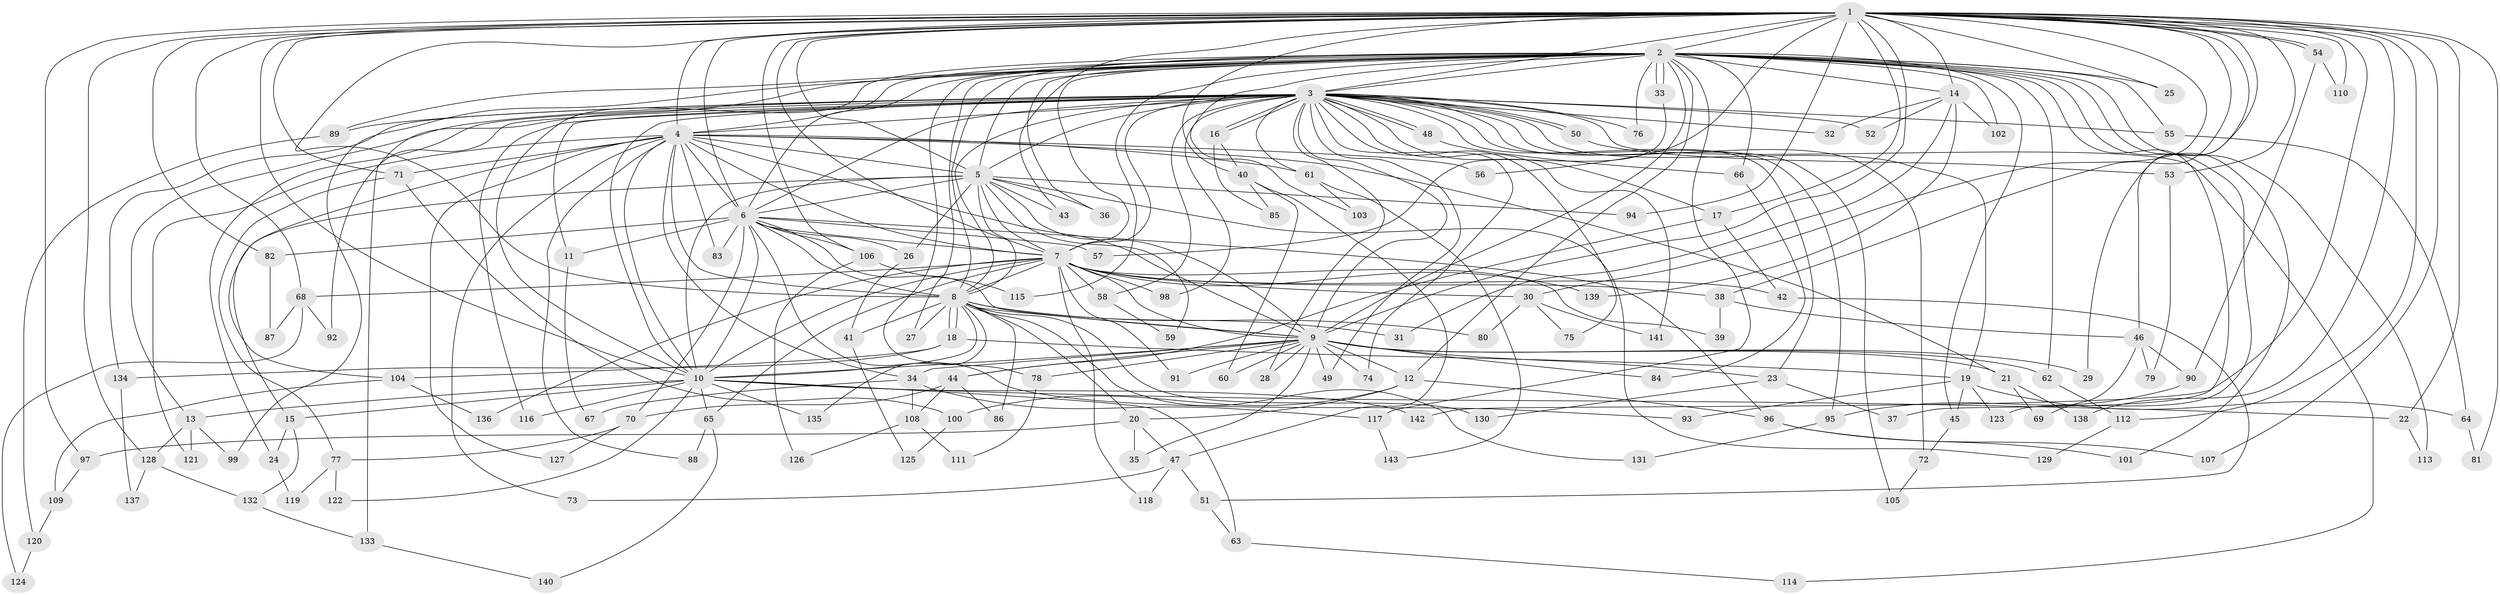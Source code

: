 // Generated by graph-tools (version 1.1) at 2025/01/03/09/25 03:01:23]
// undirected, 143 vertices, 311 edges
graph export_dot {
graph [start="1"]
  node [color=gray90,style=filled];
  1;
  2;
  3;
  4;
  5;
  6;
  7;
  8;
  9;
  10;
  11;
  12;
  13;
  14;
  15;
  16;
  17;
  18;
  19;
  20;
  21;
  22;
  23;
  24;
  25;
  26;
  27;
  28;
  29;
  30;
  31;
  32;
  33;
  34;
  35;
  36;
  37;
  38;
  39;
  40;
  41;
  42;
  43;
  44;
  45;
  46;
  47;
  48;
  49;
  50;
  51;
  52;
  53;
  54;
  55;
  56;
  57;
  58;
  59;
  60;
  61;
  62;
  63;
  64;
  65;
  66;
  67;
  68;
  69;
  70;
  71;
  72;
  73;
  74;
  75;
  76;
  77;
  78;
  79;
  80;
  81;
  82;
  83;
  84;
  85;
  86;
  87;
  88;
  89;
  90;
  91;
  92;
  93;
  94;
  95;
  96;
  97;
  98;
  99;
  100;
  101;
  102;
  103;
  104;
  105;
  106;
  107;
  108;
  109;
  110;
  111;
  112;
  113;
  114;
  115;
  116;
  117;
  118;
  119;
  120;
  121;
  122;
  123;
  124;
  125;
  126;
  127;
  128;
  129;
  130;
  131;
  132;
  133;
  134;
  135;
  136;
  137;
  138;
  139;
  140;
  141;
  142;
  143;
  1 -- 2;
  1 -- 3;
  1 -- 4;
  1 -- 5;
  1 -- 6;
  1 -- 7;
  1 -- 8;
  1 -- 9;
  1 -- 10;
  1 -- 14;
  1 -- 17;
  1 -- 22;
  1 -- 25;
  1 -- 29;
  1 -- 30;
  1 -- 38;
  1 -- 40;
  1 -- 43;
  1 -- 46;
  1 -- 53;
  1 -- 54;
  1 -- 54;
  1 -- 56;
  1 -- 68;
  1 -- 71;
  1 -- 81;
  1 -- 82;
  1 -- 94;
  1 -- 97;
  1 -- 106;
  1 -- 107;
  1 -- 110;
  1 -- 112;
  1 -- 128;
  1 -- 138;
  1 -- 142;
  2 -- 3;
  2 -- 4;
  2 -- 5;
  2 -- 6;
  2 -- 7;
  2 -- 8;
  2 -- 9;
  2 -- 10;
  2 -- 12;
  2 -- 14;
  2 -- 25;
  2 -- 27;
  2 -- 33;
  2 -- 33;
  2 -- 36;
  2 -- 37;
  2 -- 45;
  2 -- 55;
  2 -- 62;
  2 -- 66;
  2 -- 76;
  2 -- 78;
  2 -- 89;
  2 -- 99;
  2 -- 101;
  2 -- 102;
  2 -- 103;
  2 -- 113;
  2 -- 115;
  2 -- 117;
  2 -- 123;
  2 -- 133;
  3 -- 4;
  3 -- 5;
  3 -- 6;
  3 -- 7;
  3 -- 8;
  3 -- 9;
  3 -- 10;
  3 -- 11;
  3 -- 13;
  3 -- 16;
  3 -- 16;
  3 -- 17;
  3 -- 19;
  3 -- 23;
  3 -- 24;
  3 -- 28;
  3 -- 32;
  3 -- 48;
  3 -- 48;
  3 -- 49;
  3 -- 50;
  3 -- 50;
  3 -- 52;
  3 -- 55;
  3 -- 58;
  3 -- 61;
  3 -- 72;
  3 -- 74;
  3 -- 75;
  3 -- 76;
  3 -- 89;
  3 -- 92;
  3 -- 95;
  3 -- 98;
  3 -- 105;
  3 -- 114;
  3 -- 116;
  3 -- 134;
  3 -- 141;
  4 -- 5;
  4 -- 6;
  4 -- 7;
  4 -- 8;
  4 -- 9;
  4 -- 10;
  4 -- 21;
  4 -- 34;
  4 -- 56;
  4 -- 61;
  4 -- 71;
  4 -- 73;
  4 -- 83;
  4 -- 88;
  4 -- 104;
  4 -- 121;
  4 -- 127;
  5 -- 6;
  5 -- 7;
  5 -- 8;
  5 -- 9;
  5 -- 10;
  5 -- 15;
  5 -- 26;
  5 -- 36;
  5 -- 43;
  5 -- 59;
  5 -- 94;
  5 -- 129;
  6 -- 7;
  6 -- 8;
  6 -- 9;
  6 -- 10;
  6 -- 11;
  6 -- 26;
  6 -- 57;
  6 -- 70;
  6 -- 82;
  6 -- 83;
  6 -- 93;
  6 -- 96;
  6 -- 106;
  7 -- 8;
  7 -- 9;
  7 -- 10;
  7 -- 30;
  7 -- 38;
  7 -- 39;
  7 -- 42;
  7 -- 58;
  7 -- 65;
  7 -- 68;
  7 -- 91;
  7 -- 98;
  7 -- 118;
  7 -- 136;
  7 -- 139;
  8 -- 9;
  8 -- 10;
  8 -- 18;
  8 -- 18;
  8 -- 20;
  8 -- 27;
  8 -- 31;
  8 -- 41;
  8 -- 80;
  8 -- 86;
  8 -- 130;
  8 -- 131;
  8 -- 135;
  9 -- 10;
  9 -- 12;
  9 -- 21;
  9 -- 23;
  9 -- 28;
  9 -- 29;
  9 -- 34;
  9 -- 35;
  9 -- 44;
  9 -- 49;
  9 -- 60;
  9 -- 62;
  9 -- 74;
  9 -- 78;
  9 -- 84;
  9 -- 91;
  10 -- 13;
  10 -- 15;
  10 -- 22;
  10 -- 63;
  10 -- 65;
  10 -- 116;
  10 -- 122;
  10 -- 135;
  10 -- 142;
  11 -- 67;
  12 -- 20;
  12 -- 96;
  12 -- 100;
  13 -- 99;
  13 -- 121;
  13 -- 128;
  14 -- 31;
  14 -- 32;
  14 -- 52;
  14 -- 102;
  14 -- 139;
  15 -- 24;
  15 -- 132;
  16 -- 40;
  16 -- 85;
  17 -- 42;
  17 -- 44;
  18 -- 19;
  18 -- 104;
  18 -- 134;
  19 -- 45;
  19 -- 64;
  19 -- 93;
  19 -- 123;
  20 -- 35;
  20 -- 47;
  20 -- 97;
  21 -- 69;
  21 -- 138;
  22 -- 113;
  23 -- 37;
  23 -- 130;
  24 -- 119;
  26 -- 41;
  30 -- 75;
  30 -- 80;
  30 -- 141;
  33 -- 57;
  34 -- 67;
  34 -- 108;
  34 -- 117;
  38 -- 39;
  38 -- 46;
  40 -- 47;
  40 -- 60;
  40 -- 85;
  41 -- 125;
  42 -- 51;
  44 -- 70;
  44 -- 86;
  44 -- 108;
  45 -- 72;
  46 -- 69;
  46 -- 79;
  46 -- 90;
  47 -- 51;
  47 -- 73;
  47 -- 118;
  48 -- 66;
  50 -- 53;
  51 -- 63;
  53 -- 79;
  54 -- 90;
  54 -- 110;
  55 -- 64;
  58 -- 59;
  61 -- 103;
  61 -- 143;
  62 -- 112;
  63 -- 114;
  64 -- 81;
  65 -- 88;
  65 -- 140;
  66 -- 84;
  68 -- 87;
  68 -- 92;
  68 -- 124;
  70 -- 77;
  70 -- 127;
  71 -- 77;
  71 -- 100;
  72 -- 105;
  77 -- 119;
  77 -- 122;
  78 -- 111;
  82 -- 87;
  89 -- 120;
  90 -- 95;
  95 -- 131;
  96 -- 101;
  96 -- 107;
  97 -- 109;
  100 -- 125;
  104 -- 109;
  104 -- 136;
  106 -- 115;
  106 -- 126;
  108 -- 111;
  108 -- 126;
  109 -- 120;
  112 -- 129;
  117 -- 143;
  120 -- 124;
  128 -- 132;
  128 -- 137;
  132 -- 133;
  133 -- 140;
  134 -- 137;
}
